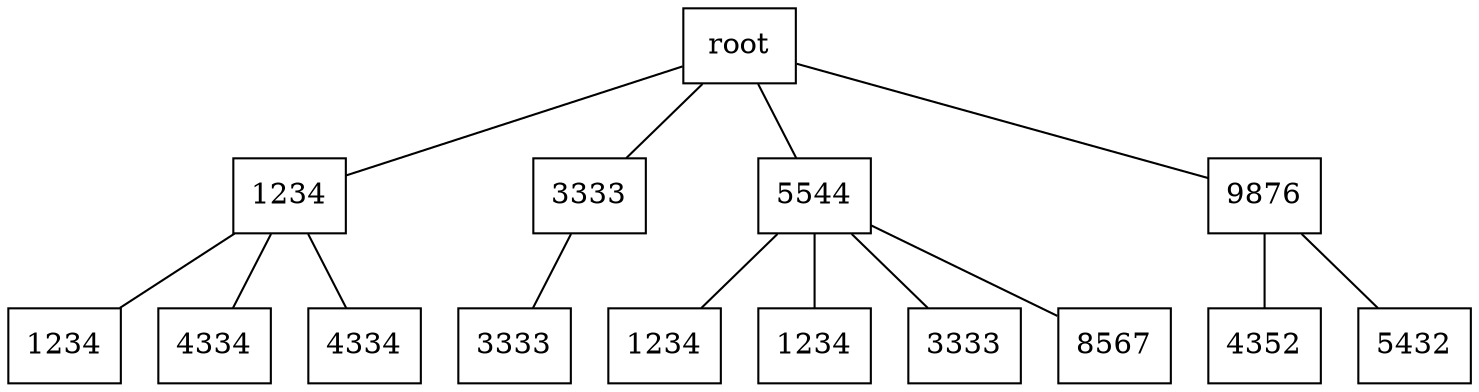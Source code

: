 digraph {
  ordering=out;
  node [shape=box];
  edge [dir=none];
  root -> 1234;
  1234 -> a1234;
  a1234 [label="1234"];
  1234 -> 4334;
  1234 -> a4334;
  a4334 [label="4334"];
  root -> 3333;
  3333 -> b3333;
  b3333 [label="3333"];
  root -> 5544;
  5544 -> b1234;
  b1234 [label="1234"];
  5544 -> c1234;
  c1234 [label="1234"];
  5544 -> a3333;
  a3333 [label="3333"];
  5544 -> 8567;
  root -> 9876;
  9876 -> 4352;
  9876 -> 5432;
}
